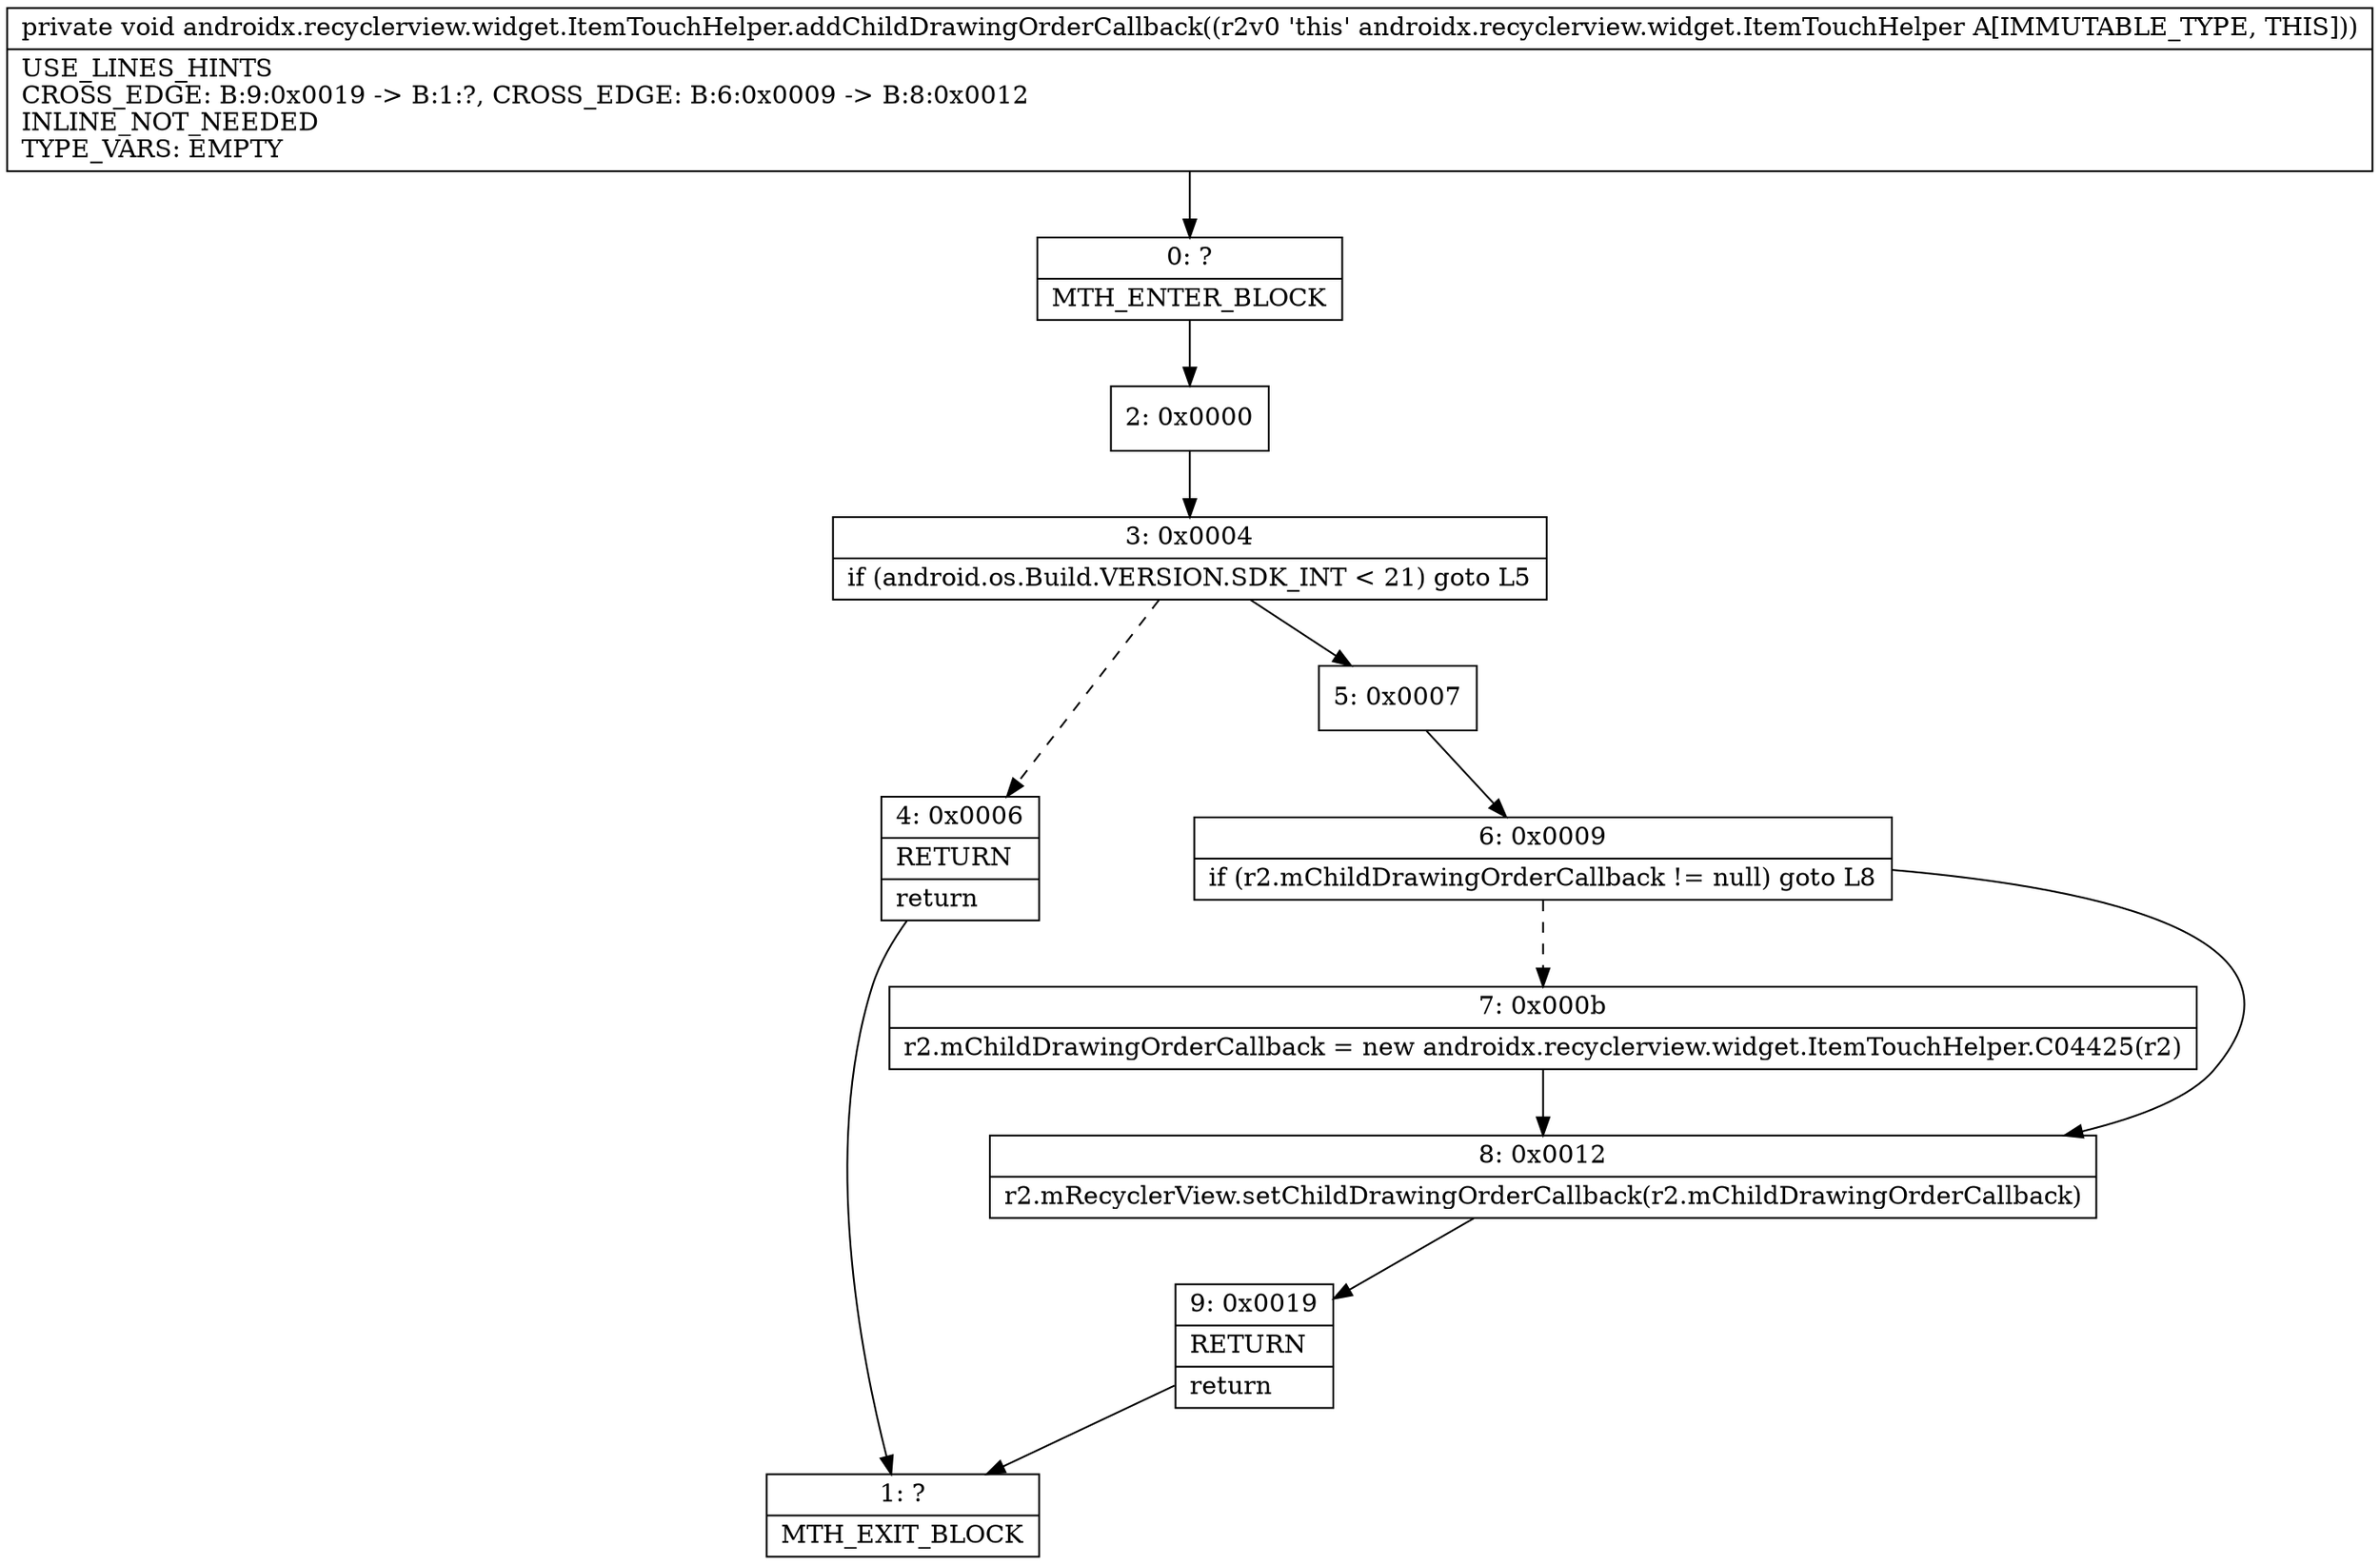 digraph "CFG forandroidx.recyclerview.widget.ItemTouchHelper.addChildDrawingOrderCallback()V" {
Node_0 [shape=record,label="{0\:\ ?|MTH_ENTER_BLOCK\l}"];
Node_2 [shape=record,label="{2\:\ 0x0000}"];
Node_3 [shape=record,label="{3\:\ 0x0004|if (android.os.Build.VERSION.SDK_INT \< 21) goto L5\l}"];
Node_4 [shape=record,label="{4\:\ 0x0006|RETURN\l|return\l}"];
Node_1 [shape=record,label="{1\:\ ?|MTH_EXIT_BLOCK\l}"];
Node_5 [shape=record,label="{5\:\ 0x0007}"];
Node_6 [shape=record,label="{6\:\ 0x0009|if (r2.mChildDrawingOrderCallback != null) goto L8\l}"];
Node_7 [shape=record,label="{7\:\ 0x000b|r2.mChildDrawingOrderCallback = new androidx.recyclerview.widget.ItemTouchHelper.C04425(r2)\l}"];
Node_8 [shape=record,label="{8\:\ 0x0012|r2.mRecyclerView.setChildDrawingOrderCallback(r2.mChildDrawingOrderCallback)\l}"];
Node_9 [shape=record,label="{9\:\ 0x0019|RETURN\l|return\l}"];
MethodNode[shape=record,label="{private void androidx.recyclerview.widget.ItemTouchHelper.addChildDrawingOrderCallback((r2v0 'this' androidx.recyclerview.widget.ItemTouchHelper A[IMMUTABLE_TYPE, THIS]))  | USE_LINES_HINTS\lCROSS_EDGE: B:9:0x0019 \-\> B:1:?, CROSS_EDGE: B:6:0x0009 \-\> B:8:0x0012\lINLINE_NOT_NEEDED\lTYPE_VARS: EMPTY\l}"];
MethodNode -> Node_0;Node_0 -> Node_2;
Node_2 -> Node_3;
Node_3 -> Node_4[style=dashed];
Node_3 -> Node_5;
Node_4 -> Node_1;
Node_5 -> Node_6;
Node_6 -> Node_7[style=dashed];
Node_6 -> Node_8;
Node_7 -> Node_8;
Node_8 -> Node_9;
Node_9 -> Node_1;
}

